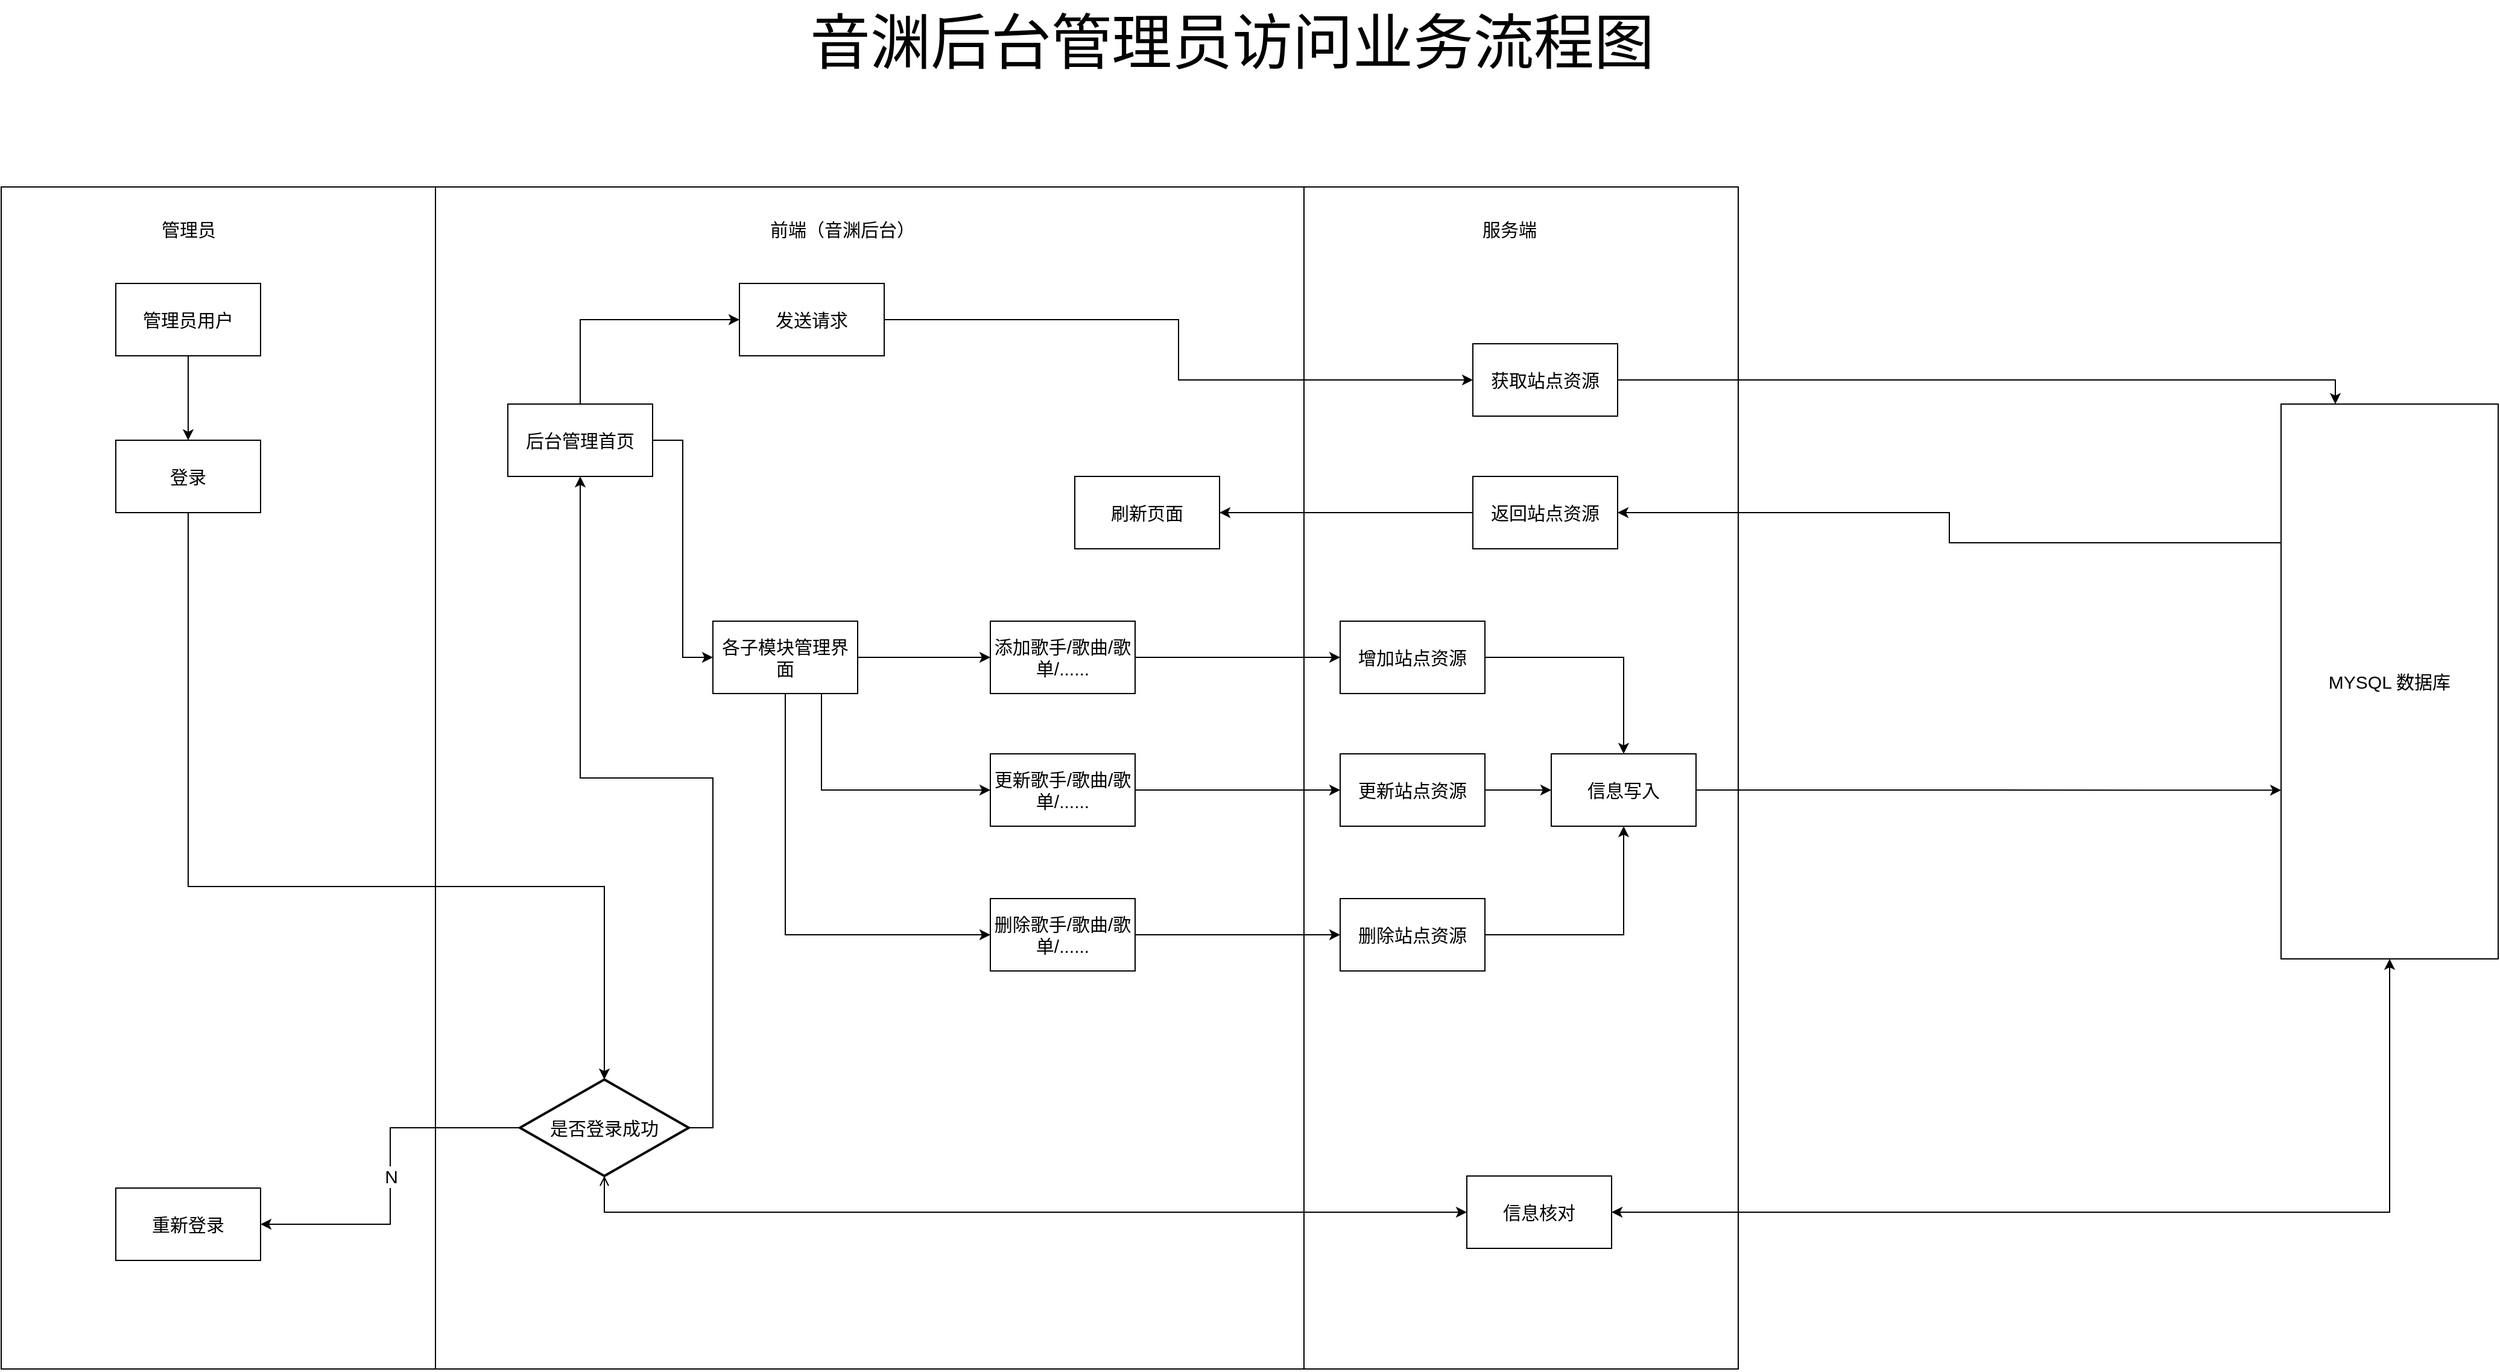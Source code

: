 <mxfile version="20.4.0" type="github">
  <diagram id="JQZWFnI5LVYqpd64zyB-" name="第 1 页">
    <mxGraphModel dx="2844" dy="1588" grid="1" gridSize="10" guides="1" tooltips="1" connect="1" arrows="1" fold="1" page="1" pageScale="1" pageWidth="1654" pageHeight="2336" math="0" shadow="0">
      <root>
        <mxCell id="0" />
        <mxCell id="1" parent="0" />
        <mxCell id="fU97orUMTES86oYJRa6V-3" value="" style="rounded=0;whiteSpace=wrap;html=1;fontSize=15;" vertex="1" parent="1">
          <mxGeometry x="130" y="240" width="1440" height="980" as="geometry" />
        </mxCell>
        <mxCell id="fU97orUMTES86oYJRa6V-4" value="" style="endArrow=none;html=1;rounded=0;entryX=0.25;entryY=0;entryDx=0;entryDy=0;exitX=0.25;exitY=1;exitDx=0;exitDy=0;fontSize=15;" edge="1" parent="1" source="fU97orUMTES86oYJRa6V-3" target="fU97orUMTES86oYJRa6V-3">
          <mxGeometry width="50" height="50" relative="1" as="geometry">
            <mxPoint x="770" y="630" as="sourcePoint" />
            <mxPoint x="820" y="580" as="targetPoint" />
          </mxGeometry>
        </mxCell>
        <mxCell id="fU97orUMTES86oYJRa6V-5" value="" style="endArrow=none;html=1;rounded=0;entryX=0.75;entryY=0;entryDx=0;entryDy=0;exitX=0.75;exitY=1;exitDx=0;exitDy=0;fontSize=15;" edge="1" parent="1" source="fU97orUMTES86oYJRa6V-3" target="fU97orUMTES86oYJRa6V-3">
          <mxGeometry width="50" height="50" relative="1" as="geometry">
            <mxPoint x="770" y="470" as="sourcePoint" />
            <mxPoint x="820" y="420" as="targetPoint" />
          </mxGeometry>
        </mxCell>
        <mxCell id="fU97orUMTES86oYJRa6V-6" value="管理员" style="text;html=1;resizable=0;autosize=1;align=center;verticalAlign=middle;points=[];fillColor=none;strokeColor=none;rounded=0;fontSize=15;" vertex="1" parent="1">
          <mxGeometry x="250" y="260" width="70" height="30" as="geometry" />
        </mxCell>
        <mxCell id="fU97orUMTES86oYJRa6V-7" value="前端（音渊后台）" style="text;html=1;resizable=0;autosize=1;align=center;verticalAlign=middle;points=[];fillColor=none;strokeColor=none;rounded=0;fontSize=15;" vertex="1" parent="1">
          <mxGeometry x="757" y="260" width="140" height="30" as="geometry" />
        </mxCell>
        <mxCell id="fU97orUMTES86oYJRa6V-8" value="服务端" style="text;html=1;resizable=0;autosize=1;align=center;verticalAlign=middle;points=[];fillColor=none;strokeColor=none;rounded=0;fontSize=15;" vertex="1" parent="1">
          <mxGeometry x="1345" y="260" width="70" height="30" as="geometry" />
        </mxCell>
        <mxCell id="fU97orUMTES86oYJRa6V-37" style="edgeStyle=orthogonalEdgeStyle;rounded=0;orthogonalLoop=1;jettySize=auto;html=1;exitX=0;exitY=0.25;exitDx=0;exitDy=0;entryX=1;entryY=0.5;entryDx=0;entryDy=0;startArrow=none;startFill=0;fontSize=15;" edge="1" parent="1" source="fU97orUMTES86oYJRa6V-9" target="fU97orUMTES86oYJRa6V-31">
          <mxGeometry relative="1" as="geometry" />
        </mxCell>
        <mxCell id="fU97orUMTES86oYJRa6V-9" value="MYSQL 数据库" style="rounded=0;whiteSpace=wrap;html=1;fontSize=15;" vertex="1" parent="1">
          <mxGeometry x="2020" y="420" width="180" height="460" as="geometry" />
        </mxCell>
        <mxCell id="fU97orUMTES86oYJRa6V-10" value="音渊后台管理员访问业务流程图" style="text;html=1;resizable=0;autosize=1;align=center;verticalAlign=middle;points=[];fillColor=none;strokeColor=none;rounded=0;fontSize=50;fontFamily=Helvetica;" vertex="1" parent="1">
          <mxGeometry x="790" y="85" width="720" height="70" as="geometry" />
        </mxCell>
        <mxCell id="fU97orUMTES86oYJRa6V-22" style="edgeStyle=orthogonalEdgeStyle;rounded=0;orthogonalLoop=1;jettySize=auto;html=1;exitX=0.5;exitY=1;exitDx=0;exitDy=0;entryX=0.5;entryY=0;entryDx=0;entryDy=0;startArrow=none;startFill=0;fontSize=15;" edge="1" parent="1" source="fU97orUMTES86oYJRa6V-11" target="fU97orUMTES86oYJRa6V-12">
          <mxGeometry relative="1" as="geometry" />
        </mxCell>
        <mxCell id="fU97orUMTES86oYJRa6V-11" value="管理员用户" style="rounded=0;whiteSpace=wrap;html=1;fontSize=15;" vertex="1" parent="1">
          <mxGeometry x="225" y="320" width="120" height="60" as="geometry" />
        </mxCell>
        <mxCell id="fU97orUMTES86oYJRa6V-21" style="edgeStyle=orthogonalEdgeStyle;rounded=0;orthogonalLoop=1;jettySize=auto;html=1;exitX=0.5;exitY=1;exitDx=0;exitDy=0;entryX=0.5;entryY=0;entryDx=0;entryDy=0;entryPerimeter=0;startArrow=none;startFill=0;fontSize=15;" edge="1" parent="1" source="fU97orUMTES86oYJRa6V-12" target="fU97orUMTES86oYJRa6V-16">
          <mxGeometry relative="1" as="geometry">
            <Array as="points">
              <mxPoint x="285" y="820" />
              <mxPoint x="630" y="820" />
            </Array>
          </mxGeometry>
        </mxCell>
        <mxCell id="fU97orUMTES86oYJRa6V-12" value="登录" style="rounded=0;whiteSpace=wrap;html=1;fontSize=15;" vertex="1" parent="1">
          <mxGeometry x="225" y="450" width="120" height="60" as="geometry" />
        </mxCell>
        <mxCell id="fU97orUMTES86oYJRa6V-14" value="N" style="edgeStyle=orthogonalEdgeStyle;rounded=0;orthogonalLoop=1;jettySize=auto;html=1;exitX=0;exitY=0.5;exitDx=0;exitDy=0;exitPerimeter=0;entryX=1;entryY=0.5;entryDx=0;entryDy=0;fontSize=15;" edge="1" parent="1" source="fU97orUMTES86oYJRa6V-16" target="fU97orUMTES86oYJRa6V-17">
          <mxGeometry relative="1" as="geometry" />
        </mxCell>
        <mxCell id="fU97orUMTES86oYJRa6V-15" style="edgeStyle=orthogonalEdgeStyle;rounded=0;orthogonalLoop=1;jettySize=auto;html=1;exitX=0.5;exitY=1;exitDx=0;exitDy=0;exitPerimeter=0;entryX=0;entryY=0.5;entryDx=0;entryDy=0;startArrow=open;startFill=0;fontSize=15;" edge="1" parent="1" source="fU97orUMTES86oYJRa6V-16" target="fU97orUMTES86oYJRa6V-19">
          <mxGeometry relative="1" as="geometry" />
        </mxCell>
        <mxCell id="fU97orUMTES86oYJRa6V-25" style="edgeStyle=orthogonalEdgeStyle;rounded=0;orthogonalLoop=1;jettySize=auto;html=1;exitX=1;exitY=0.5;exitDx=0;exitDy=0;exitPerimeter=0;entryX=0.5;entryY=1;entryDx=0;entryDy=0;startArrow=none;startFill=0;fontSize=15;" edge="1" parent="1" source="fU97orUMTES86oYJRa6V-16" target="fU97orUMTES86oYJRa6V-24">
          <mxGeometry relative="1" as="geometry" />
        </mxCell>
        <mxCell id="fU97orUMTES86oYJRa6V-16" value="是否登录成功" style="strokeWidth=2;html=1;shape=mxgraph.flowchart.decision;whiteSpace=wrap;fontSize=15;" vertex="1" parent="1">
          <mxGeometry x="560" y="980" width="140" height="80" as="geometry" />
        </mxCell>
        <mxCell id="fU97orUMTES86oYJRa6V-17" value="重新登录" style="rounded=0;whiteSpace=wrap;html=1;fontSize=15;" vertex="1" parent="1">
          <mxGeometry x="225" y="1070" width="120" height="60" as="geometry" />
        </mxCell>
        <mxCell id="fU97orUMTES86oYJRa6V-20" style="edgeStyle=orthogonalEdgeStyle;rounded=0;orthogonalLoop=1;jettySize=auto;html=1;exitX=1;exitY=0.5;exitDx=0;exitDy=0;entryX=0.5;entryY=1;entryDx=0;entryDy=0;startArrow=classic;startFill=1;fontSize=15;" edge="1" parent="1" source="fU97orUMTES86oYJRa6V-19" target="fU97orUMTES86oYJRa6V-9">
          <mxGeometry relative="1" as="geometry" />
        </mxCell>
        <mxCell id="fU97orUMTES86oYJRa6V-19" value="信息核对" style="rounded=0;whiteSpace=wrap;html=1;fontSize=15;" vertex="1" parent="1">
          <mxGeometry x="1345" y="1060" width="120" height="60" as="geometry" />
        </mxCell>
        <mxCell id="fU97orUMTES86oYJRa6V-29" style="edgeStyle=orthogonalEdgeStyle;rounded=0;orthogonalLoop=1;jettySize=auto;html=1;exitX=0.5;exitY=0;exitDx=0;exitDy=0;entryX=0;entryY=0.5;entryDx=0;entryDy=0;startArrow=none;startFill=0;fontSize=15;" edge="1" parent="1" source="fU97orUMTES86oYJRa6V-24" target="fU97orUMTES86oYJRa6V-27">
          <mxGeometry relative="1" as="geometry" />
        </mxCell>
        <mxCell id="fU97orUMTES86oYJRa6V-42" style="edgeStyle=orthogonalEdgeStyle;rounded=0;orthogonalLoop=1;jettySize=auto;html=1;exitX=1;exitY=0.5;exitDx=0;exitDy=0;entryX=0;entryY=0.5;entryDx=0;entryDy=0;startArrow=none;startFill=0;fontSize=15;" edge="1" parent="1" source="fU97orUMTES86oYJRa6V-24" target="fU97orUMTES86oYJRa6V-41">
          <mxGeometry relative="1" as="geometry" />
        </mxCell>
        <mxCell id="fU97orUMTES86oYJRa6V-24" value="后台管理首页" style="rounded=0;whiteSpace=wrap;html=1;fontSize=15;" vertex="1" parent="1">
          <mxGeometry x="550" y="420" width="120" height="60" as="geometry" />
        </mxCell>
        <mxCell id="fU97orUMTES86oYJRa6V-26" style="edgeStyle=orthogonalEdgeStyle;rounded=0;orthogonalLoop=1;jettySize=auto;html=1;exitX=1;exitY=0.5;exitDx=0;exitDy=0;entryX=0;entryY=0.5;entryDx=0;entryDy=0;fontSize=15;" edge="1" parent="1" source="fU97orUMTES86oYJRa6V-27" target="fU97orUMTES86oYJRa6V-28">
          <mxGeometry relative="1" as="geometry" />
        </mxCell>
        <mxCell id="fU97orUMTES86oYJRa6V-27" value="发送请求" style="rounded=0;whiteSpace=wrap;html=1;fontSize=15;" vertex="1" parent="1">
          <mxGeometry x="742" y="320" width="120" height="60" as="geometry" />
        </mxCell>
        <mxCell id="fU97orUMTES86oYJRa6V-30" style="edgeStyle=orthogonalEdgeStyle;rounded=0;orthogonalLoop=1;jettySize=auto;html=1;exitX=1;exitY=0.5;exitDx=0;exitDy=0;entryX=0.25;entryY=0;entryDx=0;entryDy=0;startArrow=none;startFill=0;fontSize=15;" edge="1" parent="1" source="fU97orUMTES86oYJRa6V-28" target="fU97orUMTES86oYJRa6V-9">
          <mxGeometry relative="1" as="geometry" />
        </mxCell>
        <mxCell id="fU97orUMTES86oYJRa6V-28" value="获取站点资源" style="rounded=0;whiteSpace=wrap;html=1;fontSize=15;" vertex="1" parent="1">
          <mxGeometry x="1350" y="370" width="120" height="60" as="geometry" />
        </mxCell>
        <mxCell id="fU97orUMTES86oYJRa6V-36" style="edgeStyle=orthogonalEdgeStyle;rounded=0;orthogonalLoop=1;jettySize=auto;html=1;exitX=0;exitY=0.5;exitDx=0;exitDy=0;entryX=1;entryY=0.5;entryDx=0;entryDy=0;startArrow=none;startFill=0;fontSize=15;" edge="1" parent="1" source="fU97orUMTES86oYJRa6V-31" target="fU97orUMTES86oYJRa6V-33">
          <mxGeometry relative="1" as="geometry" />
        </mxCell>
        <mxCell id="fU97orUMTES86oYJRa6V-31" value="返回站点资源" style="rounded=0;whiteSpace=wrap;html=1;fontSize=15;" vertex="1" parent="1">
          <mxGeometry x="1350" y="480" width="120" height="60" as="geometry" />
        </mxCell>
        <mxCell id="fU97orUMTES86oYJRa6V-54" style="edgeStyle=orthogonalEdgeStyle;rounded=0;orthogonalLoop=1;jettySize=auto;html=1;exitX=1;exitY=0.5;exitDx=0;exitDy=0;entryX=0.5;entryY=0;entryDx=0;entryDy=0;fontSize=15;startArrow=none;startFill=0;" edge="1" parent="1" source="fU97orUMTES86oYJRa6V-32" target="fU97orUMTES86oYJRa6V-53">
          <mxGeometry relative="1" as="geometry" />
        </mxCell>
        <mxCell id="fU97orUMTES86oYJRa6V-32" value="增加站点资源" style="rounded=0;whiteSpace=wrap;html=1;fontSize=15;" vertex="1" parent="1">
          <mxGeometry x="1240" y="600" width="120" height="60" as="geometry" />
        </mxCell>
        <mxCell id="fU97orUMTES86oYJRa6V-33" value="刷新页面" style="rounded=0;whiteSpace=wrap;html=1;fontSize=15;" vertex="1" parent="1">
          <mxGeometry x="1020" y="480" width="120" height="60" as="geometry" />
        </mxCell>
        <mxCell id="fU97orUMTES86oYJRa6V-55" style="edgeStyle=orthogonalEdgeStyle;rounded=0;orthogonalLoop=1;jettySize=auto;html=1;exitX=1;exitY=0.5;exitDx=0;exitDy=0;entryX=0;entryY=0.5;entryDx=0;entryDy=0;fontSize=15;startArrow=none;startFill=0;" edge="1" parent="1" source="fU97orUMTES86oYJRa6V-34" target="fU97orUMTES86oYJRa6V-53">
          <mxGeometry relative="1" as="geometry" />
        </mxCell>
        <mxCell id="fU97orUMTES86oYJRa6V-34" value="更新站点资源" style="rounded=0;whiteSpace=wrap;html=1;fontSize=15;" vertex="1" parent="1">
          <mxGeometry x="1240" y="710" width="120" height="60" as="geometry" />
        </mxCell>
        <mxCell id="fU97orUMTES86oYJRa6V-56" style="edgeStyle=orthogonalEdgeStyle;rounded=0;orthogonalLoop=1;jettySize=auto;html=1;exitX=1;exitY=0.5;exitDx=0;exitDy=0;entryX=0.5;entryY=1;entryDx=0;entryDy=0;fontSize=15;startArrow=none;startFill=0;" edge="1" parent="1" source="fU97orUMTES86oYJRa6V-35" target="fU97orUMTES86oYJRa6V-53">
          <mxGeometry relative="1" as="geometry" />
        </mxCell>
        <mxCell id="fU97orUMTES86oYJRa6V-35" value="删除站点资源" style="rounded=0;whiteSpace=wrap;html=1;fontSize=15;" vertex="1" parent="1">
          <mxGeometry x="1240" y="830" width="120" height="60" as="geometry" />
        </mxCell>
        <mxCell id="fU97orUMTES86oYJRa6V-46" style="edgeStyle=orthogonalEdgeStyle;rounded=0;orthogonalLoop=1;jettySize=auto;html=1;exitX=1;exitY=0.5;exitDx=0;exitDy=0;entryX=0;entryY=0.5;entryDx=0;entryDy=0;startArrow=none;startFill=0;fontSize=15;" edge="1" parent="1" source="fU97orUMTES86oYJRa6V-41" target="fU97orUMTES86oYJRa6V-43">
          <mxGeometry relative="1" as="geometry" />
        </mxCell>
        <mxCell id="fU97orUMTES86oYJRa6V-47" style="edgeStyle=orthogonalEdgeStyle;rounded=0;orthogonalLoop=1;jettySize=auto;html=1;exitX=0.5;exitY=1;exitDx=0;exitDy=0;entryX=0;entryY=0.5;entryDx=0;entryDy=0;startArrow=none;startFill=0;fontSize=15;" edge="1" parent="1" source="fU97orUMTES86oYJRa6V-41" target="fU97orUMTES86oYJRa6V-45">
          <mxGeometry relative="1" as="geometry" />
        </mxCell>
        <mxCell id="fU97orUMTES86oYJRa6V-48" style="edgeStyle=orthogonalEdgeStyle;rounded=0;orthogonalLoop=1;jettySize=auto;html=1;exitX=0.75;exitY=1;exitDx=0;exitDy=0;entryX=0;entryY=0.5;entryDx=0;entryDy=0;startArrow=none;startFill=0;fontSize=15;" edge="1" parent="1" source="fU97orUMTES86oYJRa6V-41" target="fU97orUMTES86oYJRa6V-44">
          <mxGeometry relative="1" as="geometry" />
        </mxCell>
        <mxCell id="fU97orUMTES86oYJRa6V-41" value="各子模块管理界面" style="rounded=0;whiteSpace=wrap;html=1;fontSize=15;" vertex="1" parent="1">
          <mxGeometry x="720" y="600" width="120" height="60" as="geometry" />
        </mxCell>
        <mxCell id="fU97orUMTES86oYJRa6V-49" style="edgeStyle=orthogonalEdgeStyle;rounded=0;orthogonalLoop=1;jettySize=auto;html=1;exitX=1;exitY=0.5;exitDx=0;exitDy=0;entryX=0;entryY=0.5;entryDx=0;entryDy=0;startArrow=none;startFill=0;fontSize=15;" edge="1" parent="1" source="fU97orUMTES86oYJRa6V-43" target="fU97orUMTES86oYJRa6V-32">
          <mxGeometry relative="1" as="geometry" />
        </mxCell>
        <mxCell id="fU97orUMTES86oYJRa6V-43" value="添加歌手/歌曲/歌单/......" style="rounded=0;whiteSpace=wrap;html=1;fontSize=15;" vertex="1" parent="1">
          <mxGeometry x="950" y="600" width="120" height="60" as="geometry" />
        </mxCell>
        <mxCell id="fU97orUMTES86oYJRa6V-50" style="edgeStyle=orthogonalEdgeStyle;rounded=0;orthogonalLoop=1;jettySize=auto;html=1;exitX=1;exitY=0.5;exitDx=0;exitDy=0;entryX=0;entryY=0.5;entryDx=0;entryDy=0;startArrow=none;startFill=0;fontSize=15;" edge="1" parent="1" source="fU97orUMTES86oYJRa6V-44" target="fU97orUMTES86oYJRa6V-34">
          <mxGeometry relative="1" as="geometry" />
        </mxCell>
        <mxCell id="fU97orUMTES86oYJRa6V-44" value="更新歌手/歌曲/歌单/......" style="rounded=0;whiteSpace=wrap;html=1;fontSize=15;" vertex="1" parent="1">
          <mxGeometry x="950" y="710" width="120" height="60" as="geometry" />
        </mxCell>
        <mxCell id="fU97orUMTES86oYJRa6V-51" style="edgeStyle=orthogonalEdgeStyle;rounded=0;orthogonalLoop=1;jettySize=auto;html=1;exitX=1;exitY=0.5;exitDx=0;exitDy=0;entryX=0;entryY=0.5;entryDx=0;entryDy=0;startArrow=none;startFill=0;fontSize=15;" edge="1" parent="1" source="fU97orUMTES86oYJRa6V-45" target="fU97orUMTES86oYJRa6V-35">
          <mxGeometry relative="1" as="geometry" />
        </mxCell>
        <mxCell id="fU97orUMTES86oYJRa6V-45" value="删除歌手/歌曲/歌单/......" style="rounded=0;whiteSpace=wrap;html=1;fontSize=15;" vertex="1" parent="1">
          <mxGeometry x="950" y="830" width="120" height="60" as="geometry" />
        </mxCell>
        <mxCell id="fU97orUMTES86oYJRa6V-57" style="edgeStyle=orthogonalEdgeStyle;rounded=0;orthogonalLoop=1;jettySize=auto;html=1;exitX=1;exitY=0.5;exitDx=0;exitDy=0;entryX=0;entryY=0.696;entryDx=0;entryDy=0;entryPerimeter=0;fontSize=15;startArrow=none;startFill=0;" edge="1" parent="1" source="fU97orUMTES86oYJRa6V-53" target="fU97orUMTES86oYJRa6V-9">
          <mxGeometry relative="1" as="geometry" />
        </mxCell>
        <mxCell id="fU97orUMTES86oYJRa6V-53" value="信息写入" style="rounded=0;whiteSpace=wrap;html=1;fontSize=15;" vertex="1" parent="1">
          <mxGeometry x="1415" y="710" width="120" height="60" as="geometry" />
        </mxCell>
      </root>
    </mxGraphModel>
  </diagram>
</mxfile>
